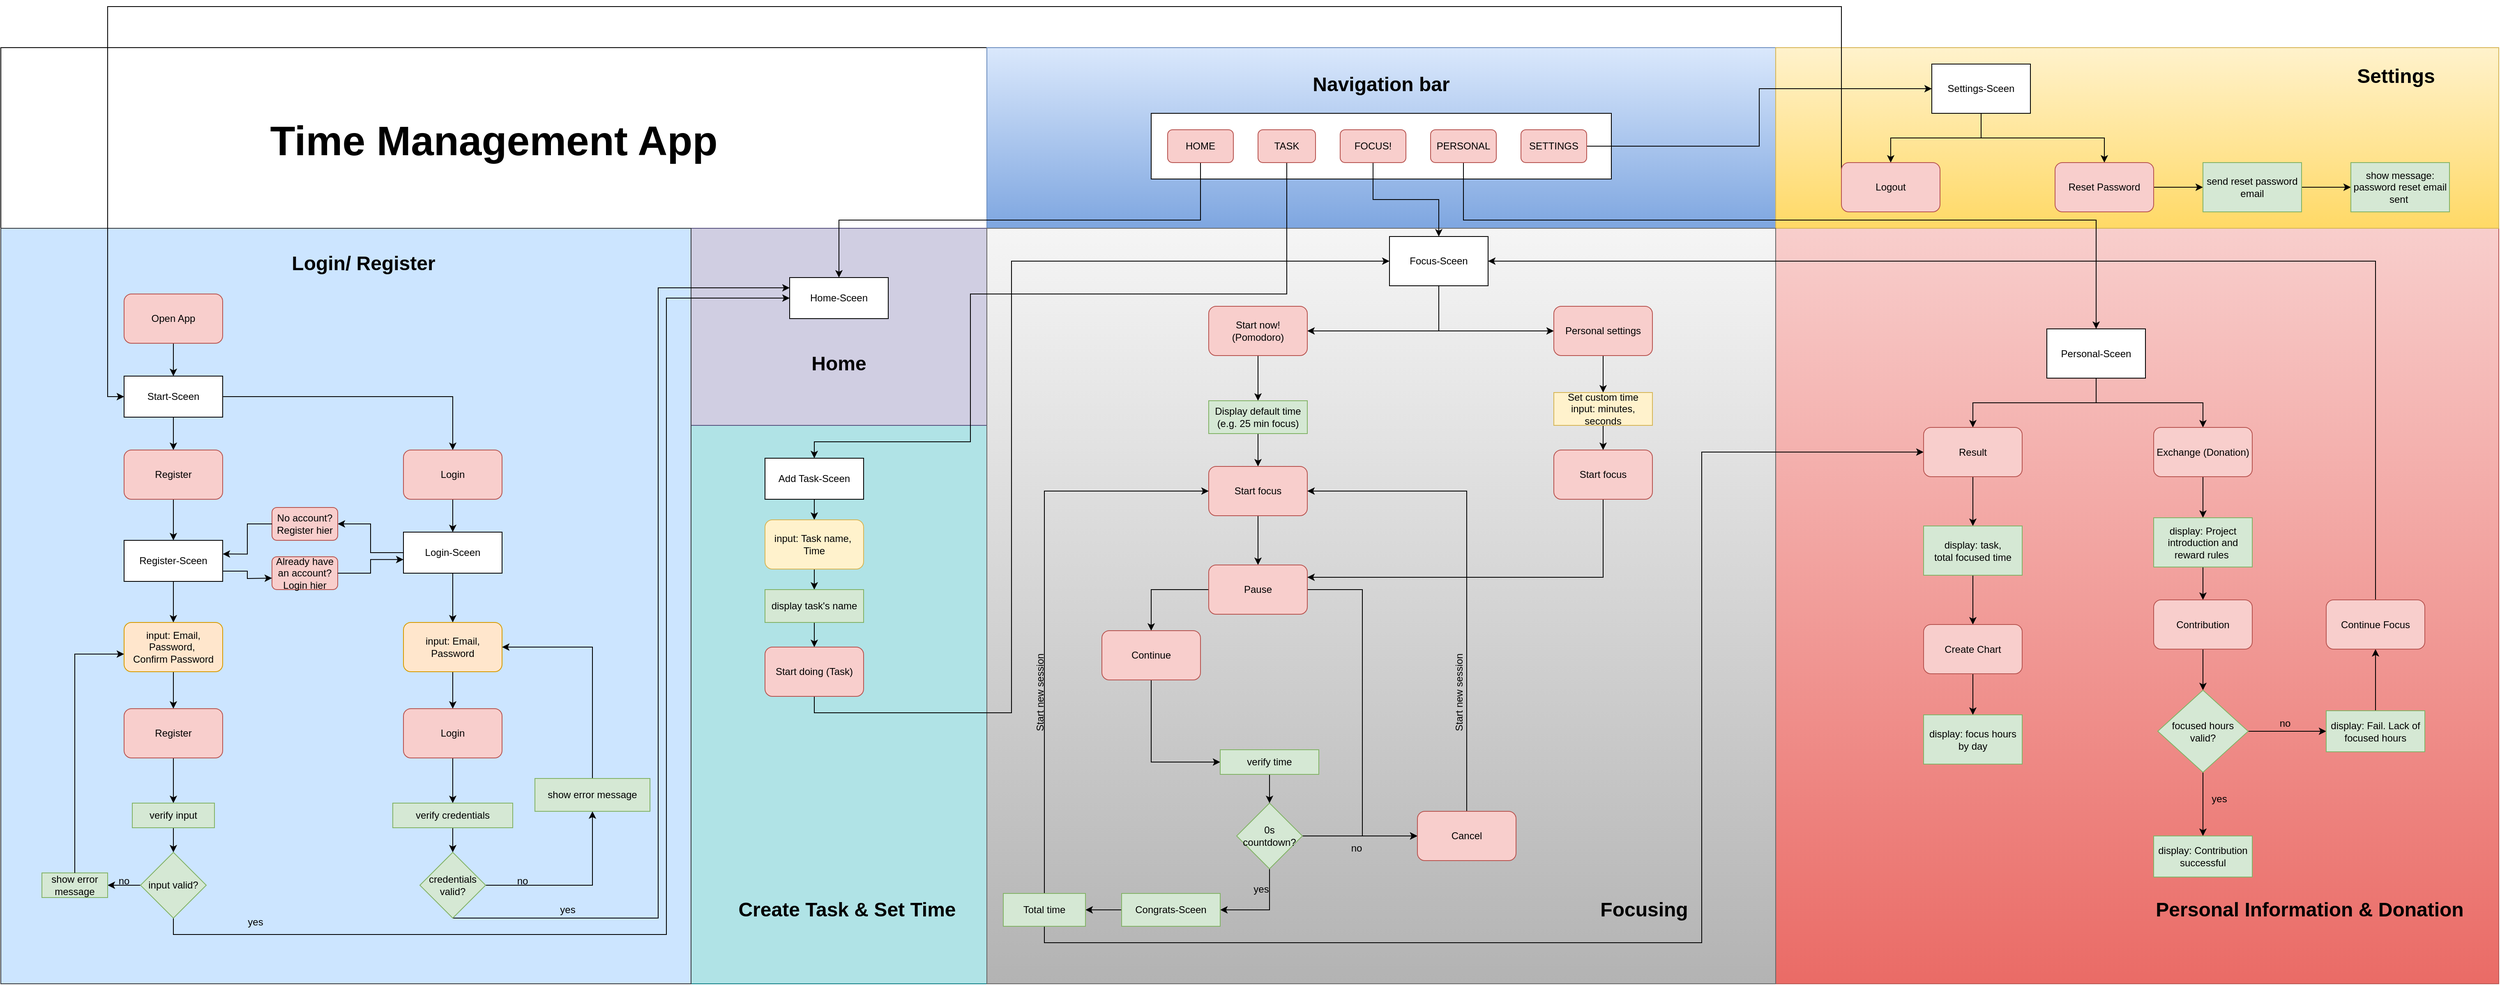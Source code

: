 <mxfile version="25.0.3">
  <diagram id="Q3_yZIZMZbTQ14ja0nM5" name="Seite-1">
    <mxGraphModel dx="1761" dy="1654" grid="1" gridSize="10" guides="1" tooltips="1" connect="1" arrows="1" fold="1" page="1" pageScale="1" pageWidth="827" pageHeight="1169" math="0" shadow="0">
      <root>
        <mxCell id="0" />
        <mxCell id="1" parent="0" />
        <mxCell id="JHNBWj4dY2DLDiDR1QBU-1" value="" style="rounded=0;whiteSpace=wrap;html=1;" parent="1" vertex="1">
          <mxGeometry x="-800" y="-20" width="1200" height="220" as="geometry" />
        </mxCell>
        <mxCell id="rJuAdBegga-0NyONFyxM-1" value="" style="rounded=0;whiteSpace=wrap;html=1;fillColor=#b0e3e6;strokeColor=#0e8088;" parent="1" vertex="1">
          <mxGeometry x="40" y="440" width="360" height="680" as="geometry" />
        </mxCell>
        <mxCell id="6qFkpsFyemX0WeV7dnjZ-7" value="" style="rounded=0;whiteSpace=wrap;html=1;fillColor=#d0cee2;strokeColor=#56517e;" parent="1" vertex="1">
          <mxGeometry x="40" y="200" width="360" height="240" as="geometry" />
        </mxCell>
        <mxCell id="veqwUGWt1y-UQ7bUV11Z-2" value="" style="rounded=0;whiteSpace=wrap;html=1;" parent="1" vertex="1">
          <mxGeometry x="-650" y="570" width="120" height="60" as="geometry" />
        </mxCell>
        <mxCell id="cKqvCaOVa0FxjfCq8oX9-42" value="" style="rounded=0;whiteSpace=wrap;html=1;fillColor=#cce5ff;strokeColor=#36393d;" parent="1" vertex="1">
          <mxGeometry x="-800" y="200" width="840" height="920" as="geometry" />
        </mxCell>
        <mxCell id="Sv6z90H3zdXUY2VYfvx8-24" value="" style="rounded=0;whiteSpace=wrap;html=1;fillColor=#dae8fc;gradientColor=#7ea6e0;strokeColor=#6c8ebf;" parent="1" vertex="1">
          <mxGeometry x="400" y="-20" width="960" height="220" as="geometry" />
        </mxCell>
        <mxCell id="Sv6z90H3zdXUY2VYfvx8-23" value="" style="rounded=0;whiteSpace=wrap;html=1;fillColor=#f8cecc;strokeColor=#b85450;gradientColor=#ea6b66;" parent="1" vertex="1">
          <mxGeometry x="1360" y="200" width="880" height="920" as="geometry" />
        </mxCell>
        <mxCell id="ccSFfNbNpCwlLTUbriqI-5" value="" style="rounded=0;whiteSpace=wrap;html=1;fillColor=#fff2cc;strokeColor=#d6b656;gradientColor=#ffd966;" parent="1" vertex="1">
          <mxGeometry x="1360" y="-20" width="880" height="220" as="geometry" />
        </mxCell>
        <mxCell id="U3KyYQGhhnr3IJZjRu5M-1" value="" style="rounded=0;whiteSpace=wrap;html=1;fillColor=#f5f5f5;strokeColor=#666666;gradientColor=#b3b3b3;" parent="1" vertex="1">
          <mxGeometry x="400" y="200" width="960" height="920" as="geometry" />
        </mxCell>
        <mxCell id="6qFkpsFyemX0WeV7dnjZ-1" value="" style="rounded=0;whiteSpace=wrap;html=1;" parent="1" vertex="1">
          <mxGeometry x="600" y="60" width="560" height="80" as="geometry" />
        </mxCell>
        <mxCell id="veqwUGWt1y-UQ7bUV11Z-10" style="edgeStyle=orthogonalEdgeStyle;rounded=0;orthogonalLoop=1;jettySize=auto;html=1;exitX=0.5;exitY=1;exitDx=0;exitDy=0;entryX=0.5;entryY=0;entryDx=0;entryDy=0;" parent="1" source="6qFkpsFyemX0WeV7dnjZ-2" target="6qFkpsFyemX0WeV7dnjZ-8" edge="1">
          <mxGeometry relative="1" as="geometry" />
        </mxCell>
        <mxCell id="6qFkpsFyemX0WeV7dnjZ-2" value="HOME" style="rounded=1;whiteSpace=wrap;html=1;fillColor=#f8cecc;strokeColor=#b85450;" parent="1" vertex="1">
          <mxGeometry x="620" y="80" width="80" height="40" as="geometry" />
        </mxCell>
        <mxCell id="veqwUGWt1y-UQ7bUV11Z-15" style="edgeStyle=orthogonalEdgeStyle;rounded=0;orthogonalLoop=1;jettySize=auto;html=1;exitX=1;exitY=0.5;exitDx=0;exitDy=0;entryX=0;entryY=0.5;entryDx=0;entryDy=0;" parent="1" source="6qFkpsFyemX0WeV7dnjZ-3" target="Sx0J2GwA_IWtVpqxZNY5-3" edge="1">
          <mxGeometry relative="1" as="geometry" />
        </mxCell>
        <mxCell id="6qFkpsFyemX0WeV7dnjZ-3" value="SETTINGS" style="rounded=1;whiteSpace=wrap;html=1;fillColor=#f8cecc;strokeColor=#b85450;" parent="1" vertex="1">
          <mxGeometry x="1050" y="80" width="80" height="40" as="geometry" />
        </mxCell>
        <mxCell id="veqwUGWt1y-UQ7bUV11Z-14" style="edgeStyle=orthogonalEdgeStyle;rounded=0;orthogonalLoop=1;jettySize=auto;html=1;exitX=0.5;exitY=1;exitDx=0;exitDy=0;entryX=0.5;entryY=0;entryDx=0;entryDy=0;" parent="1" source="6qFkpsFyemX0WeV7dnjZ-4" target="Sv6z90H3zdXUY2VYfvx8-3" edge="1">
          <mxGeometry relative="1" as="geometry">
            <Array as="points">
              <mxPoint x="980" y="190" />
              <mxPoint x="1750" y="190" />
            </Array>
          </mxGeometry>
        </mxCell>
        <mxCell id="6qFkpsFyemX0WeV7dnjZ-4" value="PERSONAL" style="rounded=1;whiteSpace=wrap;html=1;fillColor=#f8cecc;strokeColor=#b85450;" parent="1" vertex="1">
          <mxGeometry x="940" y="80" width="80" height="40" as="geometry" />
        </mxCell>
        <mxCell id="veqwUGWt1y-UQ7bUV11Z-13" style="edgeStyle=orthogonalEdgeStyle;rounded=0;orthogonalLoop=1;jettySize=auto;html=1;exitX=0.5;exitY=1;exitDx=0;exitDy=0;" parent="1" source="6qFkpsFyemX0WeV7dnjZ-5" target="b30w5EESrvVUCGJk5MyD-4" edge="1">
          <mxGeometry relative="1" as="geometry" />
        </mxCell>
        <mxCell id="6qFkpsFyemX0WeV7dnjZ-5" value="FOCUS!" style="rounded=1;whiteSpace=wrap;html=1;fillColor=#f8cecc;strokeColor=#b85450;" parent="1" vertex="1">
          <mxGeometry x="830" y="80" width="80" height="40" as="geometry" />
        </mxCell>
        <mxCell id="veqwUGWt1y-UQ7bUV11Z-12" style="edgeStyle=orthogonalEdgeStyle;rounded=0;orthogonalLoop=1;jettySize=auto;html=1;exitX=0.5;exitY=1;exitDx=0;exitDy=0;entryX=0.5;entryY=0;entryDx=0;entryDy=0;" parent="1" source="6qFkpsFyemX0WeV7dnjZ-6" target="rJuAdBegga-0NyONFyxM-2" edge="1">
          <mxGeometry relative="1" as="geometry">
            <Array as="points">
              <mxPoint x="765" y="280" />
              <mxPoint x="380" y="280" />
              <mxPoint x="380" y="460" />
              <mxPoint x="190" y="460" />
            </Array>
          </mxGeometry>
        </mxCell>
        <mxCell id="6qFkpsFyemX0WeV7dnjZ-6" value="TASK" style="rounded=1;whiteSpace=wrap;html=1;fillColor=#f8cecc;strokeColor=#b85450;" parent="1" vertex="1">
          <mxGeometry x="730" y="80" width="70" height="40" as="geometry" />
        </mxCell>
        <mxCell id="6qFkpsFyemX0WeV7dnjZ-8" value="Home-Sceen" style="rounded=0;whiteSpace=wrap;html=1;" parent="1" vertex="1">
          <mxGeometry x="160" y="260" width="120" height="50" as="geometry" />
        </mxCell>
        <mxCell id="6qFkpsFyemX0WeV7dnjZ-9" value="&lt;font style=&quot;font-size: 24px;&quot;&gt;&lt;b&gt;Home&lt;/b&gt;&lt;/font&gt;" style="text;html=1;align=center;verticalAlign=middle;whiteSpace=wrap;rounded=0;" parent="1" vertex="1">
          <mxGeometry x="190" y="350" width="60" height="30" as="geometry" />
        </mxCell>
        <mxCell id="b30w5EESrvVUCGJk5MyD-1" style="edgeStyle=orthogonalEdgeStyle;rounded=0;orthogonalLoop=1;jettySize=auto;html=1;exitX=0.5;exitY=1;exitDx=0;exitDy=0;entryX=0.5;entryY=0;entryDx=0;entryDy=0;" parent="1" source="rJuAdBegga-0NyONFyxM-2" target="rJuAdBegga-0NyONFyxM-3" edge="1">
          <mxGeometry relative="1" as="geometry" />
        </mxCell>
        <mxCell id="rJuAdBegga-0NyONFyxM-2" value="Add Task-Sceen" style="rounded=0;whiteSpace=wrap;html=1;" parent="1" vertex="1">
          <mxGeometry x="130" y="480" width="120" height="50" as="geometry" />
        </mxCell>
        <mxCell id="Sx0J2GwA_IWtVpqxZNY5-11" style="edgeStyle=orthogonalEdgeStyle;rounded=0;orthogonalLoop=1;jettySize=auto;html=1;exitX=0.5;exitY=1;exitDx=0;exitDy=0;entryX=0.5;entryY=0;entryDx=0;entryDy=0;" parent="1" source="rJuAdBegga-0NyONFyxM-3" target="Sx0J2GwA_IWtVpqxZNY5-10" edge="1">
          <mxGeometry relative="1" as="geometry" />
        </mxCell>
        <mxCell id="rJuAdBegga-0NyONFyxM-3" value="input: Task name,&amp;nbsp;&lt;div&gt;Time&lt;/div&gt;" style="rounded=1;whiteSpace=wrap;html=1;fillColor=#fff2cc;strokeColor=#d6b656;" parent="1" vertex="1">
          <mxGeometry x="130" y="555" width="120" height="60" as="geometry" />
        </mxCell>
        <mxCell id="U3KyYQGhhnr3IJZjRu5M-3" style="edgeStyle=orthogonalEdgeStyle;rounded=0;orthogonalLoop=1;jettySize=auto;html=1;exitX=0.5;exitY=1;exitDx=0;exitDy=0;entryX=0;entryY=0.5;entryDx=0;entryDy=0;" parent="1" source="rJuAdBegga-0NyONFyxM-4" target="b30w5EESrvVUCGJk5MyD-4" edge="1">
          <mxGeometry relative="1" as="geometry">
            <Array as="points">
              <mxPoint x="190" y="790" />
              <mxPoint x="430" y="790" />
              <mxPoint x="430" y="240" />
            </Array>
          </mxGeometry>
        </mxCell>
        <mxCell id="rJuAdBegga-0NyONFyxM-4" value="Start doing (Task)" style="rounded=1;whiteSpace=wrap;html=1;fillColor=#f8cecc;strokeColor=#b85450;" parent="1" vertex="1">
          <mxGeometry x="130" y="710" width="120" height="60" as="geometry" />
        </mxCell>
        <mxCell id="Bp30F5GpLZFZncaR-pwA-195" style="edgeStyle=orthogonalEdgeStyle;rounded=0;orthogonalLoop=1;jettySize=auto;html=1;exitX=0.5;exitY=1;exitDx=0;exitDy=0;entryX=1;entryY=0.5;entryDx=0;entryDy=0;" parent="1" source="b30w5EESrvVUCGJk5MyD-4" target="xTrP3UZ1LLgSePoPymPn-1" edge="1">
          <mxGeometry relative="1" as="geometry" />
        </mxCell>
        <mxCell id="Bp30F5GpLZFZncaR-pwA-197" style="edgeStyle=orthogonalEdgeStyle;rounded=0;orthogonalLoop=1;jettySize=auto;html=1;exitX=0.5;exitY=1;exitDx=0;exitDy=0;entryX=0;entryY=0.5;entryDx=0;entryDy=0;" parent="1" source="b30w5EESrvVUCGJk5MyD-4" target="xTrP3UZ1LLgSePoPymPn-2" edge="1">
          <mxGeometry relative="1" as="geometry" />
        </mxCell>
        <mxCell id="b30w5EESrvVUCGJk5MyD-4" value="Focus-Sceen" style="rounded=0;whiteSpace=wrap;html=1;" parent="1" vertex="1">
          <mxGeometry x="890" y="210" width="120" height="60" as="geometry" />
        </mxCell>
        <mxCell id="Bp30F5GpLZFZncaR-pwA-198" style="edgeStyle=orthogonalEdgeStyle;rounded=0;orthogonalLoop=1;jettySize=auto;html=1;exitX=0.5;exitY=1;exitDx=0;exitDy=0;entryX=0.5;entryY=0;entryDx=0;entryDy=0;" parent="1" source="xTrP3UZ1LLgSePoPymPn-1" target="Bp30F5GpLZFZncaR-pwA-170" edge="1">
          <mxGeometry relative="1" as="geometry" />
        </mxCell>
        <mxCell id="xTrP3UZ1LLgSePoPymPn-1" value="Start now!&lt;div&gt;(Pomodoro)&lt;/div&gt;" style="rounded=1;whiteSpace=wrap;html=1;fillColor=#f8cecc;strokeColor=#b85450;" parent="1" vertex="1">
          <mxGeometry x="670" y="295" width="120" height="60" as="geometry" />
        </mxCell>
        <mxCell id="Bp30F5GpLZFZncaR-pwA-199" style="edgeStyle=orthogonalEdgeStyle;rounded=0;orthogonalLoop=1;jettySize=auto;html=1;exitX=0.5;exitY=1;exitDx=0;exitDy=0;entryX=0.5;entryY=0;entryDx=0;entryDy=0;" parent="1" source="xTrP3UZ1LLgSePoPymPn-2" target="Bp30F5GpLZFZncaR-pwA-193" edge="1">
          <mxGeometry relative="1" as="geometry" />
        </mxCell>
        <mxCell id="xTrP3UZ1LLgSePoPymPn-2" value="Personal settings" style="rounded=1;whiteSpace=wrap;html=1;fillColor=#f8cecc;strokeColor=#b85450;" parent="1" vertex="1">
          <mxGeometry x="1090" y="295" width="120" height="60" as="geometry" />
        </mxCell>
        <mxCell id="Bp30F5GpLZFZncaR-pwA-169" style="edgeStyle=orthogonalEdgeStyle;rounded=0;orthogonalLoop=1;jettySize=auto;html=1;exitX=0.5;exitY=1;exitDx=0;exitDy=0;" parent="1" source="Bp30F5GpLZFZncaR-pwA-170" target="Bp30F5GpLZFZncaR-pwA-172" edge="1">
          <mxGeometry relative="1" as="geometry" />
        </mxCell>
        <mxCell id="Bp30F5GpLZFZncaR-pwA-170" value="Display default time&lt;div&gt;(e.g. 25 min focus)&lt;/div&gt;" style="rounded=0;whiteSpace=wrap;html=1;fillColor=#d5e8d4;strokeColor=#82b366;" parent="1" vertex="1">
          <mxGeometry x="670" y="410" width="120" height="40" as="geometry" />
        </mxCell>
        <mxCell id="Bp30F5GpLZFZncaR-pwA-171" style="edgeStyle=orthogonalEdgeStyle;rounded=0;orthogonalLoop=1;jettySize=auto;html=1;exitX=0.5;exitY=1;exitDx=0;exitDy=0;entryX=0.5;entryY=0;entryDx=0;entryDy=0;" parent="1" source="Bp30F5GpLZFZncaR-pwA-172" target="Bp30F5GpLZFZncaR-pwA-175" edge="1">
          <mxGeometry relative="1" as="geometry" />
        </mxCell>
        <mxCell id="Bp30F5GpLZFZncaR-pwA-172" value="Start focus" style="rounded=1;whiteSpace=wrap;html=1;fillColor=#f8cecc;strokeColor=#b85450;" parent="1" vertex="1">
          <mxGeometry x="670" y="490" width="120" height="60" as="geometry" />
        </mxCell>
        <mxCell id="Bp30F5GpLZFZncaR-pwA-173" style="edgeStyle=orthogonalEdgeStyle;rounded=0;orthogonalLoop=1;jettySize=auto;html=1;exitX=0;exitY=0.5;exitDx=0;exitDy=0;entryX=0.5;entryY=0;entryDx=0;entryDy=0;" parent="1" source="Bp30F5GpLZFZncaR-pwA-175" target="Bp30F5GpLZFZncaR-pwA-177" edge="1">
          <mxGeometry relative="1" as="geometry" />
        </mxCell>
        <mxCell id="Bp30F5GpLZFZncaR-pwA-174" style="edgeStyle=orthogonalEdgeStyle;rounded=0;orthogonalLoop=1;jettySize=auto;html=1;exitX=1;exitY=0.5;exitDx=0;exitDy=0;entryX=0;entryY=0.5;entryDx=0;entryDy=0;" parent="1" source="Bp30F5GpLZFZncaR-pwA-175" target="Bp30F5GpLZFZncaR-pwA-185" edge="1">
          <mxGeometry relative="1" as="geometry">
            <mxPoint x="850" y="690" as="targetPoint" />
          </mxGeometry>
        </mxCell>
        <mxCell id="Bp30F5GpLZFZncaR-pwA-175" value="Pause" style="rounded=1;whiteSpace=wrap;html=1;fillColor=#f8cecc;strokeColor=#b85450;" parent="1" vertex="1">
          <mxGeometry x="670" y="610" width="120" height="60" as="geometry" />
        </mxCell>
        <mxCell id="Bp30F5GpLZFZncaR-pwA-176" style="edgeStyle=orthogonalEdgeStyle;rounded=0;orthogonalLoop=1;jettySize=auto;html=1;exitX=0.5;exitY=1;exitDx=0;exitDy=0;entryX=0;entryY=0.5;entryDx=0;entryDy=0;" parent="1" source="Bp30F5GpLZFZncaR-pwA-177" target="Bp30F5GpLZFZncaR-pwA-187" edge="1">
          <mxGeometry relative="1" as="geometry" />
        </mxCell>
        <mxCell id="Bp30F5GpLZFZncaR-pwA-177" value="Continue" style="rounded=1;whiteSpace=wrap;html=1;fillColor=#f8cecc;strokeColor=#b85450;" parent="1" vertex="1">
          <mxGeometry x="540" y="690" width="120" height="60" as="geometry" />
        </mxCell>
        <mxCell id="Bp30F5GpLZFZncaR-pwA-178" style="edgeStyle=orthogonalEdgeStyle;rounded=0;orthogonalLoop=1;jettySize=auto;html=1;exitX=0.5;exitY=1;exitDx=0;exitDy=0;entryX=1;entryY=0.5;entryDx=0;entryDy=0;" parent="1" source="Bp30F5GpLZFZncaR-pwA-180" target="Bp30F5GpLZFZncaR-pwA-182" edge="1">
          <mxGeometry relative="1" as="geometry" />
        </mxCell>
        <mxCell id="Bp30F5GpLZFZncaR-pwA-179" style="edgeStyle=orthogonalEdgeStyle;rounded=0;orthogonalLoop=1;jettySize=auto;html=1;exitX=1;exitY=0.5;exitDx=0;exitDy=0;entryX=0;entryY=0.5;entryDx=0;entryDy=0;" parent="1" source="Bp30F5GpLZFZncaR-pwA-180" target="Bp30F5GpLZFZncaR-pwA-185" edge="1">
          <mxGeometry relative="1" as="geometry" />
        </mxCell>
        <mxCell id="Bp30F5GpLZFZncaR-pwA-180" value="0s countdown?" style="rhombus;whiteSpace=wrap;html=1;fillColor=#d5e8d4;strokeColor=#82b366;" parent="1" vertex="1">
          <mxGeometry x="704" y="900" width="80" height="80" as="geometry" />
        </mxCell>
        <mxCell id="Bp30F5GpLZFZncaR-pwA-181" style="edgeStyle=orthogonalEdgeStyle;rounded=0;orthogonalLoop=1;jettySize=auto;html=1;exitX=0;exitY=0.5;exitDx=0;exitDy=0;entryX=1;entryY=0.5;entryDx=0;entryDy=0;" parent="1" source="Bp30F5GpLZFZncaR-pwA-182" target="Bp30F5GpLZFZncaR-pwA-190" edge="1">
          <mxGeometry relative="1" as="geometry" />
        </mxCell>
        <mxCell id="Bp30F5GpLZFZncaR-pwA-182" value="Congrats-Sceen" style="rounded=0;whiteSpace=wrap;html=1;fillColor=#d5e8d4;strokeColor=#82b366;" parent="1" vertex="1">
          <mxGeometry x="564" y="1010" width="120" height="40" as="geometry" />
        </mxCell>
        <mxCell id="Bp30F5GpLZFZncaR-pwA-183" value="yes" style="text;html=1;align=center;verticalAlign=middle;whiteSpace=wrap;rounded=0;" parent="1" vertex="1">
          <mxGeometry x="704" y="990" width="60" height="30" as="geometry" />
        </mxCell>
        <mxCell id="Bp30F5GpLZFZncaR-pwA-184" style="edgeStyle=orthogonalEdgeStyle;rounded=0;orthogonalLoop=1;jettySize=auto;html=1;exitX=0.5;exitY=0;exitDx=0;exitDy=0;entryX=1;entryY=0.5;entryDx=0;entryDy=0;" parent="1" source="Bp30F5GpLZFZncaR-pwA-185" target="Bp30F5GpLZFZncaR-pwA-172" edge="1">
          <mxGeometry relative="1" as="geometry" />
        </mxCell>
        <mxCell id="Bp30F5GpLZFZncaR-pwA-185" value="Cancel" style="rounded=1;whiteSpace=wrap;html=1;fillColor=#f8cecc;strokeColor=#b85450;" parent="1" vertex="1">
          <mxGeometry x="924" y="910" width="120" height="60" as="geometry" />
        </mxCell>
        <mxCell id="Bp30F5GpLZFZncaR-pwA-186" style="edgeStyle=orthogonalEdgeStyle;rounded=0;orthogonalLoop=1;jettySize=auto;html=1;exitX=0.5;exitY=1;exitDx=0;exitDy=0;entryX=0.5;entryY=0;entryDx=0;entryDy=0;" parent="1" source="Bp30F5GpLZFZncaR-pwA-187" target="Bp30F5GpLZFZncaR-pwA-180" edge="1">
          <mxGeometry relative="1" as="geometry" />
        </mxCell>
        <mxCell id="Bp30F5GpLZFZncaR-pwA-187" value="verify time" style="rounded=0;whiteSpace=wrap;html=1;fillColor=#d5e8d4;strokeColor=#82b366;" parent="1" vertex="1">
          <mxGeometry x="684" y="835" width="120" height="30" as="geometry" />
        </mxCell>
        <mxCell id="Bp30F5GpLZFZncaR-pwA-188" value="no" style="text;html=1;align=center;verticalAlign=middle;whiteSpace=wrap;rounded=0;" parent="1" vertex="1">
          <mxGeometry x="820" y="940" width="60" height="30" as="geometry" />
        </mxCell>
        <mxCell id="Bp30F5GpLZFZncaR-pwA-189" style="edgeStyle=orthogonalEdgeStyle;rounded=0;orthogonalLoop=1;jettySize=auto;html=1;exitX=0.5;exitY=0;exitDx=0;exitDy=0;entryX=0;entryY=0.5;entryDx=0;entryDy=0;" parent="1" source="Bp30F5GpLZFZncaR-pwA-190" target="Bp30F5GpLZFZncaR-pwA-172" edge="1">
          <mxGeometry relative="1" as="geometry" />
        </mxCell>
        <mxCell id="veqwUGWt1y-UQ7bUV11Z-9" style="edgeStyle=orthogonalEdgeStyle;rounded=0;orthogonalLoop=1;jettySize=auto;html=1;exitX=0.5;exitY=1;exitDx=0;exitDy=0;entryX=0;entryY=0.5;entryDx=0;entryDy=0;" parent="1" source="Bp30F5GpLZFZncaR-pwA-190" target="Sv6z90H3zdXUY2VYfvx8-5" edge="1">
          <mxGeometry relative="1" as="geometry">
            <Array as="points">
              <mxPoint x="470" y="1070" />
              <mxPoint x="1270" y="1070" />
              <mxPoint x="1270" y="473" />
            </Array>
          </mxGeometry>
        </mxCell>
        <mxCell id="Bp30F5GpLZFZncaR-pwA-190" value="Total time" style="rounded=0;whiteSpace=wrap;html=1;fillColor=#d5e8d4;strokeColor=#82b366;" parent="1" vertex="1">
          <mxGeometry x="420" y="1010" width="100" height="40" as="geometry" />
        </mxCell>
        <mxCell id="Bp30F5GpLZFZncaR-pwA-191" value="Start new session" style="text;html=1;align=center;verticalAlign=middle;whiteSpace=wrap;rounded=0;rotation=270;" parent="1" vertex="1">
          <mxGeometry x="400" y="750" width="130" height="30" as="geometry" />
        </mxCell>
        <mxCell id="Bp30F5GpLZFZncaR-pwA-192" value="Start new session" style="text;html=1;align=center;verticalAlign=middle;whiteSpace=wrap;rounded=0;rotation=270;" parent="1" vertex="1">
          <mxGeometry x="910" y="750" width="130" height="30" as="geometry" />
        </mxCell>
        <mxCell id="Bp30F5GpLZFZncaR-pwA-200" style="edgeStyle=orthogonalEdgeStyle;rounded=0;orthogonalLoop=1;jettySize=auto;html=1;exitX=0.5;exitY=1;exitDx=0;exitDy=0;entryX=0.5;entryY=0;entryDx=0;entryDy=0;" parent="1" source="Bp30F5GpLZFZncaR-pwA-193" target="Bp30F5GpLZFZncaR-pwA-194" edge="1">
          <mxGeometry relative="1" as="geometry" />
        </mxCell>
        <mxCell id="Bp30F5GpLZFZncaR-pwA-193" value="Set custom time&lt;div&gt;input: minutes, seconds&lt;/div&gt;" style="rounded=0;whiteSpace=wrap;html=1;fillColor=#fff2cc;strokeColor=#d6b656;" parent="1" vertex="1">
          <mxGeometry x="1090" y="400" width="120" height="40" as="geometry" />
        </mxCell>
        <mxCell id="Bp30F5GpLZFZncaR-pwA-201" style="edgeStyle=orthogonalEdgeStyle;rounded=0;orthogonalLoop=1;jettySize=auto;html=1;exitX=0.5;exitY=1;exitDx=0;exitDy=0;entryX=1;entryY=0.25;entryDx=0;entryDy=0;" parent="1" source="Bp30F5GpLZFZncaR-pwA-194" target="Bp30F5GpLZFZncaR-pwA-175" edge="1">
          <mxGeometry relative="1" as="geometry" />
        </mxCell>
        <mxCell id="Bp30F5GpLZFZncaR-pwA-194" value="Start focus" style="rounded=1;whiteSpace=wrap;html=1;fillColor=#f8cecc;strokeColor=#b85450;" parent="1" vertex="1">
          <mxGeometry x="1090" y="470" width="120" height="60" as="geometry" />
        </mxCell>
        <mxCell id="Sx0J2GwA_IWtVpqxZNY5-1" style="edgeStyle=orthogonalEdgeStyle;rounded=0;orthogonalLoop=1;jettySize=auto;html=1;exitX=0.5;exitY=1;exitDx=0;exitDy=0;" parent="1" source="Sx0J2GwA_IWtVpqxZNY5-3" target="Sx0J2GwA_IWtVpqxZNY5-4" edge="1">
          <mxGeometry relative="1" as="geometry" />
        </mxCell>
        <mxCell id="Sx0J2GwA_IWtVpqxZNY5-2" style="edgeStyle=orthogonalEdgeStyle;rounded=0;orthogonalLoop=1;jettySize=auto;html=1;exitX=0.5;exitY=1;exitDx=0;exitDy=0;entryX=0.5;entryY=0;entryDx=0;entryDy=0;" parent="1" source="Sx0J2GwA_IWtVpqxZNY5-3" target="Sx0J2GwA_IWtVpqxZNY5-6" edge="1">
          <mxGeometry relative="1" as="geometry" />
        </mxCell>
        <mxCell id="Sx0J2GwA_IWtVpqxZNY5-3" value="Settings-Sceen" style="rounded=0;whiteSpace=wrap;html=1;" parent="1" vertex="1">
          <mxGeometry x="1550" width="120" height="60" as="geometry" />
        </mxCell>
        <mxCell id="veqwUGWt1y-UQ7bUV11Z-16" style="edgeStyle=orthogonalEdgeStyle;rounded=0;orthogonalLoop=1;jettySize=auto;html=1;exitX=0;exitY=0.5;exitDx=0;exitDy=0;entryX=0;entryY=0.5;entryDx=0;entryDy=0;" parent="1" source="Sx0J2GwA_IWtVpqxZNY5-4" target="cKqvCaOVa0FxjfCq8oX9-3" edge="1">
          <mxGeometry relative="1" as="geometry">
            <Array as="points">
              <mxPoint x="1440" y="-70" />
              <mxPoint x="-670" y="-70" />
              <mxPoint x="-670" y="405" />
            </Array>
          </mxGeometry>
        </mxCell>
        <mxCell id="Sx0J2GwA_IWtVpqxZNY5-4" value="Logout" style="rounded=1;whiteSpace=wrap;html=1;fillColor=#f8cecc;strokeColor=#b85450;" parent="1" vertex="1">
          <mxGeometry x="1440" y="120" width="120" height="60" as="geometry" />
        </mxCell>
        <mxCell id="ccSFfNbNpCwlLTUbriqI-1" style="edgeStyle=orthogonalEdgeStyle;rounded=0;orthogonalLoop=1;jettySize=auto;html=1;exitX=1;exitY=0.5;exitDx=0;exitDy=0;" parent="1" source="Sx0J2GwA_IWtVpqxZNY5-6" target="Sx0J2GwA_IWtVpqxZNY5-8" edge="1">
          <mxGeometry relative="1" as="geometry" />
        </mxCell>
        <mxCell id="Sx0J2GwA_IWtVpqxZNY5-6" value="Reset Password" style="rounded=1;whiteSpace=wrap;html=1;fillColor=#f8cecc;strokeColor=#b85450;" parent="1" vertex="1">
          <mxGeometry x="1700" y="120" width="120" height="60" as="geometry" />
        </mxCell>
        <mxCell id="ccSFfNbNpCwlLTUbriqI-2" style="edgeStyle=orthogonalEdgeStyle;rounded=0;orthogonalLoop=1;jettySize=auto;html=1;exitX=1;exitY=0.5;exitDx=0;exitDy=0;entryX=0;entryY=0.5;entryDx=0;entryDy=0;" parent="1" source="Sx0J2GwA_IWtVpqxZNY5-8" target="Sx0J2GwA_IWtVpqxZNY5-9" edge="1">
          <mxGeometry relative="1" as="geometry" />
        </mxCell>
        <mxCell id="Sx0J2GwA_IWtVpqxZNY5-8" value="send reset password email" style="rounded=0;whiteSpace=wrap;html=1;fillColor=#d5e8d4;strokeColor=#82b366;" parent="1" vertex="1">
          <mxGeometry x="1880" y="120" width="120" height="60" as="geometry" />
        </mxCell>
        <mxCell id="Sx0J2GwA_IWtVpqxZNY5-9" value="show message: password reset email sent&amp;nbsp;" style="rounded=0;whiteSpace=wrap;html=1;fillColor=#d5e8d4;strokeColor=#82b366;" parent="1" vertex="1">
          <mxGeometry x="2060" y="120" width="120" height="60" as="geometry" />
        </mxCell>
        <mxCell id="Sx0J2GwA_IWtVpqxZNY5-12" style="edgeStyle=orthogonalEdgeStyle;rounded=0;orthogonalLoop=1;jettySize=auto;html=1;exitX=0.5;exitY=1;exitDx=0;exitDy=0;entryX=0.5;entryY=0;entryDx=0;entryDy=0;" parent="1" source="Sx0J2GwA_IWtVpqxZNY5-10" target="rJuAdBegga-0NyONFyxM-4" edge="1">
          <mxGeometry relative="1" as="geometry" />
        </mxCell>
        <mxCell id="Sx0J2GwA_IWtVpqxZNY5-10" value="display task&#39;s name" style="rounded=0;whiteSpace=wrap;html=1;fillColor=#d5e8d4;strokeColor=#82b366;" parent="1" vertex="1">
          <mxGeometry x="130" y="640" width="120" height="40" as="geometry" />
        </mxCell>
        <mxCell id="Sv6z90H3zdXUY2VYfvx8-1" style="edgeStyle=orthogonalEdgeStyle;rounded=0;orthogonalLoop=1;jettySize=auto;html=1;exitX=0.5;exitY=1;exitDx=0;exitDy=0;entryX=0.5;entryY=0;entryDx=0;entryDy=0;" parent="1" source="Sv6z90H3zdXUY2VYfvx8-3" target="Sv6z90H3zdXUY2VYfvx8-7" edge="1">
          <mxGeometry relative="1" as="geometry" />
        </mxCell>
        <mxCell id="Sv6z90H3zdXUY2VYfvx8-2" style="edgeStyle=orthogonalEdgeStyle;rounded=0;orthogonalLoop=1;jettySize=auto;html=1;exitX=0.5;exitY=1;exitDx=0;exitDy=0;entryX=0.5;entryY=0;entryDx=0;entryDy=0;" parent="1" source="Sv6z90H3zdXUY2VYfvx8-3" target="Sv6z90H3zdXUY2VYfvx8-5" edge="1">
          <mxGeometry relative="1" as="geometry" />
        </mxCell>
        <mxCell id="Sv6z90H3zdXUY2VYfvx8-3" value="Personal-Sceen" style="rounded=0;whiteSpace=wrap;html=1;" parent="1" vertex="1">
          <mxGeometry x="1690" y="322.5" width="120" height="60" as="geometry" />
        </mxCell>
        <mxCell id="Sv6z90H3zdXUY2VYfvx8-4" style="edgeStyle=orthogonalEdgeStyle;rounded=0;orthogonalLoop=1;jettySize=auto;html=1;exitX=0.5;exitY=1;exitDx=0;exitDy=0;entryX=0.5;entryY=0;entryDx=0;entryDy=0;" parent="1" source="Sv6z90H3zdXUY2VYfvx8-5" target="Sv6z90H3zdXUY2VYfvx8-11" edge="1">
          <mxGeometry relative="1" as="geometry" />
        </mxCell>
        <mxCell id="Sv6z90H3zdXUY2VYfvx8-5" value="Result" style="rounded=1;whiteSpace=wrap;html=1;fillColor=#f8cecc;strokeColor=#b85450;" parent="1" vertex="1">
          <mxGeometry x="1540" y="442.5" width="120" height="60" as="geometry" />
        </mxCell>
        <mxCell id="Sv6z90H3zdXUY2VYfvx8-6" style="edgeStyle=orthogonalEdgeStyle;rounded=0;orthogonalLoop=1;jettySize=auto;html=1;exitX=0.5;exitY=1;exitDx=0;exitDy=0;entryX=0.5;entryY=0;entryDx=0;entryDy=0;" parent="1" source="Sv6z90H3zdXUY2VYfvx8-7" target="Sv6z90H3zdXUY2VYfvx8-9" edge="1">
          <mxGeometry relative="1" as="geometry" />
        </mxCell>
        <mxCell id="Sv6z90H3zdXUY2VYfvx8-7" value="Exchange (Donation)" style="rounded=1;whiteSpace=wrap;html=1;fillColor=#f8cecc;strokeColor=#b85450;" parent="1" vertex="1">
          <mxGeometry x="1820" y="442.5" width="120" height="60" as="geometry" />
        </mxCell>
        <mxCell id="Sv6z90H3zdXUY2VYfvx8-8" style="edgeStyle=orthogonalEdgeStyle;rounded=0;orthogonalLoop=1;jettySize=auto;html=1;exitX=0.5;exitY=1;exitDx=0;exitDy=0;entryX=0.5;entryY=0;entryDx=0;entryDy=0;" parent="1" source="Sv6z90H3zdXUY2VYfvx8-9" target="Sv6z90H3zdXUY2VYfvx8-16" edge="1">
          <mxGeometry relative="1" as="geometry" />
        </mxCell>
        <mxCell id="Sv6z90H3zdXUY2VYfvx8-9" value="display:&amp;nbsp;Project introduction&amp;nbsp;&lt;span class=&quot;hljs-keyword&quot;&gt;and&lt;/span&gt; reward rules&amp;nbsp;" style="rounded=0;whiteSpace=wrap;html=1;fillColor=#d5e8d4;strokeColor=#82b366;" parent="1" vertex="1">
          <mxGeometry x="1820" y="552.5" width="120" height="60" as="geometry" />
        </mxCell>
        <mxCell id="Sv6z90H3zdXUY2VYfvx8-10" style="edgeStyle=orthogonalEdgeStyle;rounded=0;orthogonalLoop=1;jettySize=auto;html=1;exitX=0.5;exitY=1;exitDx=0;exitDy=0;entryX=0.5;entryY=0;entryDx=0;entryDy=0;" parent="1" source="Sv6z90H3zdXUY2VYfvx8-11" target="Sv6z90H3zdXUY2VYfvx8-13" edge="1">
          <mxGeometry relative="1" as="geometry" />
        </mxCell>
        <mxCell id="Sv6z90H3zdXUY2VYfvx8-11" value="display: task,&lt;div&gt;total focused time&lt;/div&gt;" style="rounded=0;whiteSpace=wrap;html=1;fillColor=#d5e8d4;strokeColor=#82b366;" parent="1" vertex="1">
          <mxGeometry x="1540" y="562.5" width="120" height="60" as="geometry" />
        </mxCell>
        <mxCell id="Sv6z90H3zdXUY2VYfvx8-12" style="edgeStyle=orthogonalEdgeStyle;rounded=0;orthogonalLoop=1;jettySize=auto;html=1;exitX=0.5;exitY=1;exitDx=0;exitDy=0;entryX=0.5;entryY=0;entryDx=0;entryDy=0;" parent="1" source="Sv6z90H3zdXUY2VYfvx8-13" target="Sv6z90H3zdXUY2VYfvx8-14" edge="1">
          <mxGeometry relative="1" as="geometry" />
        </mxCell>
        <mxCell id="Sv6z90H3zdXUY2VYfvx8-13" value="Create Chart" style="rounded=1;whiteSpace=wrap;html=1;fillColor=#f8cecc;strokeColor=#b85450;" parent="1" vertex="1">
          <mxGeometry x="1540" y="682.5" width="120" height="60" as="geometry" />
        </mxCell>
        <mxCell id="Sv6z90H3zdXUY2VYfvx8-14" value="display: focus hours by day" style="rounded=0;whiteSpace=wrap;html=1;fillColor=#d5e8d4;strokeColor=#82b366;" parent="1" vertex="1">
          <mxGeometry x="1540" y="792.5" width="120" height="60" as="geometry" />
        </mxCell>
        <mxCell id="Sv6z90H3zdXUY2VYfvx8-15" style="edgeStyle=orthogonalEdgeStyle;rounded=0;orthogonalLoop=1;jettySize=auto;html=1;exitX=0.5;exitY=1;exitDx=0;exitDy=0;entryX=0.5;entryY=0;entryDx=0;entryDy=0;" parent="1" source="Sv6z90H3zdXUY2VYfvx8-16" target="Sv6z90H3zdXUY2VYfvx8-19" edge="1">
          <mxGeometry relative="1" as="geometry" />
        </mxCell>
        <mxCell id="Sv6z90H3zdXUY2VYfvx8-16" value="Contribution" style="rounded=1;whiteSpace=wrap;html=1;fillColor=#f8cecc;strokeColor=#b85450;" parent="1" vertex="1">
          <mxGeometry x="1820" y="652.5" width="120" height="60" as="geometry" />
        </mxCell>
        <mxCell id="Sv6z90H3zdXUY2VYfvx8-17" style="edgeStyle=orthogonalEdgeStyle;rounded=0;orthogonalLoop=1;jettySize=auto;html=1;exitX=0.5;exitY=1;exitDx=0;exitDy=0;entryX=0.5;entryY=0;entryDx=0;entryDy=0;" parent="1" source="Sv6z90H3zdXUY2VYfvx8-19" target="Sv6z90H3zdXUY2VYfvx8-20" edge="1">
          <mxGeometry relative="1" as="geometry" />
        </mxCell>
        <mxCell id="Sv6z90H3zdXUY2VYfvx8-18" style="edgeStyle=orthogonalEdgeStyle;rounded=0;orthogonalLoop=1;jettySize=auto;html=1;exitX=1;exitY=0.5;exitDx=0;exitDy=0;entryX=0;entryY=0.5;entryDx=0;entryDy=0;" parent="1" source="Sv6z90H3zdXUY2VYfvx8-19" target="Sv6z90H3zdXUY2VYfvx8-21" edge="1">
          <mxGeometry relative="1" as="geometry" />
        </mxCell>
        <mxCell id="Sv6z90H3zdXUY2VYfvx8-19" value="focused hours valid?" style="rhombus;whiteSpace=wrap;html=1;fillColor=#d5e8d4;strokeColor=#82b366;" parent="1" vertex="1">
          <mxGeometry x="1825" y="762.5" width="110" height="100" as="geometry" />
        </mxCell>
        <mxCell id="Sv6z90H3zdXUY2VYfvx8-20" value="display:&amp;nbsp;Contribution successful  " style="rounded=0;whiteSpace=wrap;html=1;fillColor=#d5e8d4;strokeColor=#82b366;" parent="1" vertex="1">
          <mxGeometry x="1820" y="940" width="120" height="50" as="geometry" />
        </mxCell>
        <mxCell id="veqwUGWt1y-UQ7bUV11Z-4" style="edgeStyle=orthogonalEdgeStyle;rounded=0;orthogonalLoop=1;jettySize=auto;html=1;exitX=0.5;exitY=0;exitDx=0;exitDy=0;entryX=0.5;entryY=1;entryDx=0;entryDy=0;" parent="1" source="Sv6z90H3zdXUY2VYfvx8-21" target="Sv6z90H3zdXUY2VYfvx8-22" edge="1">
          <mxGeometry relative="1" as="geometry" />
        </mxCell>
        <mxCell id="Sv6z90H3zdXUY2VYfvx8-21" value="display: Fail. Lack of focused hours" style="rounded=0;whiteSpace=wrap;html=1;fillColor=#d5e8d4;strokeColor=#82b366;" parent="1" vertex="1">
          <mxGeometry x="2030" y="787.5" width="120" height="50" as="geometry" />
        </mxCell>
        <mxCell id="veqwUGWt1y-UQ7bUV11Z-5" style="edgeStyle=orthogonalEdgeStyle;rounded=0;orthogonalLoop=1;jettySize=auto;html=1;exitX=0.5;exitY=0;exitDx=0;exitDy=0;entryX=1;entryY=0.5;entryDx=0;entryDy=0;" parent="1" source="Sv6z90H3zdXUY2VYfvx8-22" target="b30w5EESrvVUCGJk5MyD-4" edge="1">
          <mxGeometry relative="1" as="geometry" />
        </mxCell>
        <mxCell id="Sv6z90H3zdXUY2VYfvx8-22" value="Continue Focus" style="rounded=1;whiteSpace=wrap;html=1;fillColor=#f8cecc;strokeColor=#b85450;" parent="1" vertex="1">
          <mxGeometry x="2030" y="652.5" width="120" height="60" as="geometry" />
        </mxCell>
        <mxCell id="cKqvCaOVa0FxjfCq8oX9-1" style="edgeStyle=orthogonalEdgeStyle;rounded=0;orthogonalLoop=1;jettySize=auto;html=1;exitX=0.5;exitY=1;exitDx=0;exitDy=0;entryX=0.5;entryY=0;entryDx=0;entryDy=0;" parent="1" source="cKqvCaOVa0FxjfCq8oX9-3" target="cKqvCaOVa0FxjfCq8oX9-5" edge="1">
          <mxGeometry relative="1" as="geometry" />
        </mxCell>
        <mxCell id="cKqvCaOVa0FxjfCq8oX9-2" style="edgeStyle=orthogonalEdgeStyle;rounded=0;orthogonalLoop=1;jettySize=auto;html=1;exitX=1;exitY=0.5;exitDx=0;exitDy=0;entryX=0.5;entryY=0;entryDx=0;entryDy=0;" parent="1" source="cKqvCaOVa0FxjfCq8oX9-3" target="cKqvCaOVa0FxjfCq8oX9-11" edge="1">
          <mxGeometry relative="1" as="geometry" />
        </mxCell>
        <mxCell id="cKqvCaOVa0FxjfCq8oX9-3" value="Start-Sceen" style="rounded=0;whiteSpace=wrap;html=1;" parent="1" vertex="1">
          <mxGeometry x="-650" y="380" width="120" height="50" as="geometry" />
        </mxCell>
        <mxCell id="cKqvCaOVa0FxjfCq8oX9-4" style="edgeStyle=orthogonalEdgeStyle;rounded=0;orthogonalLoop=1;jettySize=auto;html=1;exitX=0.5;exitY=1;exitDx=0;exitDy=0;entryX=0.5;entryY=0;entryDx=0;entryDy=0;" parent="1" source="cKqvCaOVa0FxjfCq8oX9-5" target="cKqvCaOVa0FxjfCq8oX9-7" edge="1">
          <mxGeometry relative="1" as="geometry" />
        </mxCell>
        <mxCell id="cKqvCaOVa0FxjfCq8oX9-5" value="Register" style="rounded=1;whiteSpace=wrap;html=1;fillColor=#f8cecc;strokeColor=#b85450;" parent="1" vertex="1">
          <mxGeometry x="-650" y="470" width="120" height="60" as="geometry" />
        </mxCell>
        <mxCell id="cKqvCaOVa0FxjfCq8oX9-6" style="edgeStyle=orthogonalEdgeStyle;rounded=0;orthogonalLoop=1;jettySize=auto;html=1;exitX=0.5;exitY=1;exitDx=0;exitDy=0;" parent="1" source="cKqvCaOVa0FxjfCq8oX9-7" target="cKqvCaOVa0FxjfCq8oX9-21" edge="1">
          <mxGeometry relative="1" as="geometry" />
        </mxCell>
        <mxCell id="cKqvCaOVa0FxjfCq8oX9-8" style="edgeStyle=orthogonalEdgeStyle;rounded=0;orthogonalLoop=1;jettySize=auto;html=1;exitX=0.5;exitY=1;exitDx=0;exitDy=0;entryX=0.5;entryY=0;entryDx=0;entryDy=0;" parent="1" source="cKqvCaOVa0FxjfCq8oX9-9" target="cKqvCaOVa0FxjfCq8oX9-3" edge="1">
          <mxGeometry relative="1" as="geometry" />
        </mxCell>
        <mxCell id="cKqvCaOVa0FxjfCq8oX9-7" value="Register-Sceen" style="rounded=0;whiteSpace=wrap;html=1;" parent="1" vertex="1">
          <mxGeometry x="-650" y="580" width="120" height="50" as="geometry" />
        </mxCell>
        <mxCell id="cKqvCaOVa0FxjfCq8oX9-9" value="Open App" style="rounded=1;whiteSpace=wrap;html=1;fillColor=#f8cecc;strokeColor=#b85450;" parent="1" vertex="1">
          <mxGeometry x="-650" y="280" width="120" height="60" as="geometry" />
        </mxCell>
        <mxCell id="cKqvCaOVa0FxjfCq8oX9-10" style="edgeStyle=orthogonalEdgeStyle;rounded=0;orthogonalLoop=1;jettySize=auto;html=1;exitX=0.5;exitY=1;exitDx=0;exitDy=0;entryX=0.5;entryY=0;entryDx=0;entryDy=0;" parent="1" source="cKqvCaOVa0FxjfCq8oX9-11" target="cKqvCaOVa0FxjfCq8oX9-14" edge="1">
          <mxGeometry relative="1" as="geometry" />
        </mxCell>
        <mxCell id="cKqvCaOVa0FxjfCq8oX9-11" value="Login" style="rounded=1;whiteSpace=wrap;html=1;fillColor=#f8cecc;strokeColor=#b85450;" parent="1" vertex="1">
          <mxGeometry x="-310" y="470" width="120" height="60" as="geometry" />
        </mxCell>
        <mxCell id="cKqvCaOVa0FxjfCq8oX9-12" style="edgeStyle=orthogonalEdgeStyle;rounded=0;orthogonalLoop=1;jettySize=auto;html=1;exitX=0;exitY=0.5;exitDx=0;exitDy=0;entryX=1;entryY=0.5;entryDx=0;entryDy=0;" parent="1" source="cKqvCaOVa0FxjfCq8oX9-14" target="cKqvCaOVa0FxjfCq8oX9-15" edge="1">
          <mxGeometry relative="1" as="geometry" />
        </mxCell>
        <mxCell id="cKqvCaOVa0FxjfCq8oX9-13" style="edgeStyle=orthogonalEdgeStyle;rounded=0;orthogonalLoop=1;jettySize=auto;html=1;exitX=0.5;exitY=1;exitDx=0;exitDy=0;entryX=0.5;entryY=0;entryDx=0;entryDy=0;" parent="1" source="cKqvCaOVa0FxjfCq8oX9-14" target="cKqvCaOVa0FxjfCq8oX9-32" edge="1">
          <mxGeometry relative="1" as="geometry" />
        </mxCell>
        <mxCell id="cKqvCaOVa0FxjfCq8oX9-14" value="Login-Sceen" style="rounded=0;whiteSpace=wrap;html=1;" parent="1" vertex="1">
          <mxGeometry x="-310" y="570" width="120" height="50" as="geometry" />
        </mxCell>
        <mxCell id="cKqvCaOVa0FxjfCq8oX9-15" value="No acc&lt;span style=&quot;background-color: initial;&quot;&gt;ount? Register hier&lt;/span&gt;" style="rounded=1;whiteSpace=wrap;html=1;fillColor=#f8cecc;strokeColor=#b85450;" parent="1" vertex="1">
          <mxGeometry x="-470" y="540" width="80" height="40" as="geometry" />
        </mxCell>
        <mxCell id="cKqvCaOVa0FxjfCq8oX9-16" value="Already have an account? Login hier" style="rounded=1;whiteSpace=wrap;html=1;fillColor=#f8cecc;strokeColor=#b85450;" parent="1" vertex="1">
          <mxGeometry x="-470" y="600" width="80" height="40" as="geometry" />
        </mxCell>
        <mxCell id="cKqvCaOVa0FxjfCq8oX9-17" style="edgeStyle=orthogonalEdgeStyle;rounded=0;orthogonalLoop=1;jettySize=auto;html=1;exitX=0;exitY=0.5;exitDx=0;exitDy=0;entryX=1;entryY=0.333;entryDx=0;entryDy=0;entryPerimeter=0;" parent="1" source="cKqvCaOVa0FxjfCq8oX9-15" target="cKqvCaOVa0FxjfCq8oX9-7" edge="1">
          <mxGeometry relative="1" as="geometry" />
        </mxCell>
        <mxCell id="cKqvCaOVa0FxjfCq8oX9-18" style="edgeStyle=orthogonalEdgeStyle;rounded=0;orthogonalLoop=1;jettySize=auto;html=1;exitX=1;exitY=0.75;exitDx=0;exitDy=0;" parent="1" source="cKqvCaOVa0FxjfCq8oX9-7" edge="1">
          <mxGeometry relative="1" as="geometry">
            <mxPoint x="-470" y="626" as="targetPoint" />
          </mxGeometry>
        </mxCell>
        <mxCell id="cKqvCaOVa0FxjfCq8oX9-19" style="edgeStyle=orthogonalEdgeStyle;rounded=0;orthogonalLoop=1;jettySize=auto;html=1;exitX=1;exitY=0.5;exitDx=0;exitDy=0;entryX=0;entryY=0.668;entryDx=0;entryDy=0;entryPerimeter=0;" parent="1" source="cKqvCaOVa0FxjfCq8oX9-16" target="cKqvCaOVa0FxjfCq8oX9-14" edge="1">
          <mxGeometry relative="1" as="geometry">
            <mxPoint x="-320" y="600" as="targetPoint" />
          </mxGeometry>
        </mxCell>
        <mxCell id="cKqvCaOVa0FxjfCq8oX9-20" style="edgeStyle=orthogonalEdgeStyle;rounded=0;orthogonalLoop=1;jettySize=auto;html=1;exitX=0.5;exitY=1;exitDx=0;exitDy=0;entryX=0.5;entryY=0;entryDx=0;entryDy=0;" parent="1" source="cKqvCaOVa0FxjfCq8oX9-21" target="cKqvCaOVa0FxjfCq8oX9-23" edge="1">
          <mxGeometry relative="1" as="geometry" />
        </mxCell>
        <mxCell id="cKqvCaOVa0FxjfCq8oX9-21" value="input: Email, Password,&amp;nbsp;&lt;div&gt;Confirm Password&lt;/div&gt;" style="rounded=1;whiteSpace=wrap;html=1;fillColor=#ffe6cc;strokeColor=#d79b00;" parent="1" vertex="1">
          <mxGeometry x="-650" y="680" width="120" height="60" as="geometry" />
        </mxCell>
        <mxCell id="cKqvCaOVa0FxjfCq8oX9-22" style="edgeStyle=orthogonalEdgeStyle;rounded=0;orthogonalLoop=1;jettySize=auto;html=1;exitX=0.5;exitY=1;exitDx=0;exitDy=0;entryX=0.5;entryY=0;entryDx=0;entryDy=0;" parent="1" source="cKqvCaOVa0FxjfCq8oX9-23" target="cKqvCaOVa0FxjfCq8oX9-25" edge="1">
          <mxGeometry relative="1" as="geometry" />
        </mxCell>
        <mxCell id="cKqvCaOVa0FxjfCq8oX9-23" value="Register" style="rounded=1;whiteSpace=wrap;html=1;fillColor=#f8cecc;strokeColor=#b85450;" parent="1" vertex="1">
          <mxGeometry x="-650" y="785" width="120" height="60" as="geometry" />
        </mxCell>
        <mxCell id="cKqvCaOVa0FxjfCq8oX9-24" style="edgeStyle=orthogonalEdgeStyle;rounded=0;orthogonalLoop=1;jettySize=auto;html=1;exitX=0.5;exitY=1;exitDx=0;exitDy=0;entryX=0.5;entryY=0;entryDx=0;entryDy=0;" parent="1" source="cKqvCaOVa0FxjfCq8oX9-25" target="cKqvCaOVa0FxjfCq8oX9-27" edge="1">
          <mxGeometry relative="1" as="geometry" />
        </mxCell>
        <mxCell id="cKqvCaOVa0FxjfCq8oX9-25" value="verify input" style="rounded=0;whiteSpace=wrap;html=1;fillColor=#d5e8d4;strokeColor=#82b366;" parent="1" vertex="1">
          <mxGeometry x="-640" y="900" width="100" height="30" as="geometry" />
        </mxCell>
        <mxCell id="cKqvCaOVa0FxjfCq8oX9-26" style="edgeStyle=orthogonalEdgeStyle;rounded=0;orthogonalLoop=1;jettySize=auto;html=1;exitX=0;exitY=0.5;exitDx=0;exitDy=0;entryX=1;entryY=0.5;entryDx=0;entryDy=0;" parent="1" source="cKqvCaOVa0FxjfCq8oX9-27" target="cKqvCaOVa0FxjfCq8oX9-28" edge="1">
          <mxGeometry relative="1" as="geometry" />
        </mxCell>
        <mxCell id="veqwUGWt1y-UQ7bUV11Z-20" style="edgeStyle=orthogonalEdgeStyle;rounded=0;orthogonalLoop=1;jettySize=auto;html=1;exitX=0.5;exitY=1;exitDx=0;exitDy=0;entryX=0;entryY=0.5;entryDx=0;entryDy=0;" parent="1" source="cKqvCaOVa0FxjfCq8oX9-27" target="6qFkpsFyemX0WeV7dnjZ-8" edge="1">
          <mxGeometry relative="1" as="geometry">
            <Array as="points">
              <mxPoint x="-590" y="1060" />
              <mxPoint x="10" y="1060" />
              <mxPoint x="10" y="285" />
            </Array>
          </mxGeometry>
        </mxCell>
        <mxCell id="cKqvCaOVa0FxjfCq8oX9-27" value="input valid?" style="rhombus;whiteSpace=wrap;html=1;fillColor=#d5e8d4;strokeColor=#82b366;" parent="1" vertex="1">
          <mxGeometry x="-630" y="960" width="80" height="80" as="geometry" />
        </mxCell>
        <mxCell id="cKqvCaOVa0FxjfCq8oX9-28" value="show error message" style="rounded=0;whiteSpace=wrap;html=1;fillColor=#d5e8d4;strokeColor=#82b366;" parent="1" vertex="1">
          <mxGeometry x="-750" y="985" width="80" height="30" as="geometry" />
        </mxCell>
        <mxCell id="cKqvCaOVa0FxjfCq8oX9-29" style="edgeStyle=orthogonalEdgeStyle;rounded=0;orthogonalLoop=1;jettySize=auto;html=1;exitX=0.5;exitY=0;exitDx=0;exitDy=0;entryX=0;entryY=0.642;entryDx=0;entryDy=0;entryPerimeter=0;" parent="1" source="cKqvCaOVa0FxjfCq8oX9-28" target="cKqvCaOVa0FxjfCq8oX9-21" edge="1">
          <mxGeometry relative="1" as="geometry" />
        </mxCell>
        <mxCell id="cKqvCaOVa0FxjfCq8oX9-30" value="no" style="text;html=1;align=center;verticalAlign=middle;whiteSpace=wrap;rounded=0;" parent="1" vertex="1">
          <mxGeometry x="-680" y="980" width="60" height="30" as="geometry" />
        </mxCell>
        <mxCell id="cKqvCaOVa0FxjfCq8oX9-31" style="edgeStyle=orthogonalEdgeStyle;rounded=0;orthogonalLoop=1;jettySize=auto;html=1;exitX=0.5;exitY=1;exitDx=0;exitDy=0;entryX=0.5;entryY=0;entryDx=0;entryDy=0;" parent="1" source="cKqvCaOVa0FxjfCq8oX9-32" target="cKqvCaOVa0FxjfCq8oX9-34" edge="1">
          <mxGeometry relative="1" as="geometry" />
        </mxCell>
        <mxCell id="cKqvCaOVa0FxjfCq8oX9-32" value="input: Email, Password" style="rounded=1;whiteSpace=wrap;html=1;fillColor=#ffe6cc;strokeColor=#d79b00;" parent="1" vertex="1">
          <mxGeometry x="-310" y="680" width="120" height="60" as="geometry" />
        </mxCell>
        <mxCell id="cKqvCaOVa0FxjfCq8oX9-33" style="edgeStyle=orthogonalEdgeStyle;rounded=0;orthogonalLoop=1;jettySize=auto;html=1;exitX=0.5;exitY=1;exitDx=0;exitDy=0;entryX=0.5;entryY=0;entryDx=0;entryDy=0;" parent="1" source="cKqvCaOVa0FxjfCq8oX9-34" target="cKqvCaOVa0FxjfCq8oX9-36" edge="1">
          <mxGeometry relative="1" as="geometry" />
        </mxCell>
        <mxCell id="cKqvCaOVa0FxjfCq8oX9-34" value="Login" style="rounded=1;whiteSpace=wrap;html=1;fillColor=#f8cecc;strokeColor=#b85450;" parent="1" vertex="1">
          <mxGeometry x="-310" y="785" width="120" height="60" as="geometry" />
        </mxCell>
        <mxCell id="cKqvCaOVa0FxjfCq8oX9-35" style="edgeStyle=orthogonalEdgeStyle;rounded=0;orthogonalLoop=1;jettySize=auto;html=1;exitX=0.5;exitY=1;exitDx=0;exitDy=0;entryX=0.5;entryY=0;entryDx=0;entryDy=0;" parent="1" source="cKqvCaOVa0FxjfCq8oX9-36" target="cKqvCaOVa0FxjfCq8oX9-38" edge="1">
          <mxGeometry relative="1" as="geometry" />
        </mxCell>
        <mxCell id="cKqvCaOVa0FxjfCq8oX9-36" value="verify credentials" style="rounded=0;whiteSpace=wrap;html=1;fillColor=#d5e8d4;strokeColor=#82b366;" parent="1" vertex="1">
          <mxGeometry x="-323" y="900" width="146" height="30" as="geometry" />
        </mxCell>
        <mxCell id="N2BY5J80OdCIf2-4xyAn-1" style="edgeStyle=orthogonalEdgeStyle;rounded=0;orthogonalLoop=1;jettySize=auto;html=1;exitX=1;exitY=0.5;exitDx=0;exitDy=0;entryX=0.5;entryY=1;entryDx=0;entryDy=0;" parent="1" source="cKqvCaOVa0FxjfCq8oX9-38" target="cKqvCaOVa0FxjfCq8oX9-40" edge="1">
          <mxGeometry relative="1" as="geometry" />
        </mxCell>
        <mxCell id="veqwUGWt1y-UQ7bUV11Z-22" style="edgeStyle=orthogonalEdgeStyle;rounded=0;orthogonalLoop=1;jettySize=auto;html=1;exitX=0.5;exitY=1;exitDx=0;exitDy=0;entryX=0;entryY=0.25;entryDx=0;entryDy=0;" parent="1" source="cKqvCaOVa0FxjfCq8oX9-38" target="6qFkpsFyemX0WeV7dnjZ-8" edge="1">
          <mxGeometry relative="1" as="geometry">
            <Array as="points">
              <mxPoint y="1040" />
              <mxPoint y="273" />
            </Array>
          </mxGeometry>
        </mxCell>
        <mxCell id="cKqvCaOVa0FxjfCq8oX9-38" value="credentials valid?" style="rhombus;whiteSpace=wrap;html=1;fillColor=#d5e8d4;strokeColor=#82b366;" parent="1" vertex="1">
          <mxGeometry x="-290" y="960" width="80" height="80" as="geometry" />
        </mxCell>
        <mxCell id="KKteTv8I1w-i1_vAIAd9-1" style="edgeStyle=orthogonalEdgeStyle;rounded=0;orthogonalLoop=1;jettySize=auto;html=1;exitX=0.5;exitY=0;exitDx=0;exitDy=0;entryX=1;entryY=0.5;entryDx=0;entryDy=0;" parent="1" source="cKqvCaOVa0FxjfCq8oX9-40" target="cKqvCaOVa0FxjfCq8oX9-32" edge="1">
          <mxGeometry relative="1" as="geometry" />
        </mxCell>
        <mxCell id="cKqvCaOVa0FxjfCq8oX9-40" value="show error message" style="rounded=0;whiteSpace=wrap;html=1;fillColor=#d5e8d4;strokeColor=#82b366;" parent="1" vertex="1">
          <mxGeometry x="-150" y="870" width="140" height="40" as="geometry" />
        </mxCell>
        <mxCell id="cKqvCaOVa0FxjfCq8oX9-41" value="no" style="text;html=1;align=center;verticalAlign=middle;whiteSpace=wrap;rounded=0;" parent="1" vertex="1">
          <mxGeometry x="-190" y="980" width="50" height="30" as="geometry" />
        </mxCell>
        <mxCell id="cKqvCaOVa0FxjfCq8oX9-43" value="&lt;font style=&quot;font-size: 24px;&quot;&gt;&lt;b&gt;Login/ Register&lt;/b&gt;&lt;/font&gt;" style="text;html=1;align=center;verticalAlign=middle;whiteSpace=wrap;rounded=0;" parent="1" vertex="1">
          <mxGeometry x="-470" y="215" width="223" height="55" as="geometry" />
        </mxCell>
        <mxCell id="veqwUGWt1y-UQ7bUV11Z-17" value="&lt;font style=&quot;font-size: 24px;&quot;&gt;&lt;b&gt;Navigation bar&lt;/b&gt;&lt;/font&gt;" style="text;html=1;align=center;verticalAlign=middle;whiteSpace=wrap;rounded=0;" parent="1" vertex="1">
          <mxGeometry x="795" width="170" height="50" as="geometry" />
        </mxCell>
        <mxCell id="veqwUGWt1y-UQ7bUV11Z-23" value="yes" style="text;html=1;align=center;verticalAlign=middle;whiteSpace=wrap;rounded=0;" parent="1" vertex="1">
          <mxGeometry x="-520" y="1030" width="60" height="30" as="geometry" />
        </mxCell>
        <mxCell id="veqwUGWt1y-UQ7bUV11Z-24" value="yes" style="text;html=1;align=center;verticalAlign=middle;whiteSpace=wrap;rounded=0;" parent="1" vertex="1">
          <mxGeometry x="-140" y="1015" width="60" height="30" as="geometry" />
        </mxCell>
        <mxCell id="veqwUGWt1y-UQ7bUV11Z-28" value="&lt;font style=&quot;font-size: 24px;&quot;&gt;&lt;b&gt;Create Task &amp;amp; Set Time&lt;/b&gt;&lt;/font&gt;" style="text;html=1;align=center;verticalAlign=middle;whiteSpace=wrap;rounded=0;" parent="1" vertex="1">
          <mxGeometry x="90" y="1005" width="280" height="50" as="geometry" />
        </mxCell>
        <mxCell id="veqwUGWt1y-UQ7bUV11Z-29" value="&lt;span style=&quot;font-size: 24px;&quot;&gt;&lt;b&gt;Focusing&lt;/b&gt;&lt;/span&gt;" style="text;html=1;align=center;verticalAlign=middle;whiteSpace=wrap;rounded=0;" parent="1" vertex="1">
          <mxGeometry x="1170" y="1015" width="60" height="30" as="geometry" />
        </mxCell>
        <mxCell id="veqwUGWt1y-UQ7bUV11Z-31" value="&lt;span style=&quot;font-size: 24px;&quot;&gt;&lt;b&gt;Settings&lt;/b&gt;&lt;/span&gt;" style="text;html=1;align=center;verticalAlign=middle;whiteSpace=wrap;rounded=0;" parent="1" vertex="1">
          <mxGeometry x="2030" y="-10" width="170" height="50" as="geometry" />
        </mxCell>
        <mxCell id="veqwUGWt1y-UQ7bUV11Z-33" value="&lt;span style=&quot;font-size: 24px;&quot;&gt;&lt;b&gt;Personal Information &amp;amp; Donation&lt;/b&gt;&lt;/span&gt;" style="text;html=1;align=center;verticalAlign=middle;whiteSpace=wrap;rounded=0;" parent="1" vertex="1">
          <mxGeometry x="1820" y="1005" width="380" height="50" as="geometry" />
        </mxCell>
        <mxCell id="JHNBWj4dY2DLDiDR1QBU-2" value="&lt;font style=&quot;font-size: 50px;&quot;&gt;&lt;b style=&quot;&quot;&gt;Time Management App&lt;/b&gt;&lt;/font&gt;" style="text;html=1;align=center;verticalAlign=middle;whiteSpace=wrap;rounded=0;" parent="1" vertex="1">
          <mxGeometry x="-515" y="65" width="630" height="55" as="geometry" />
        </mxCell>
        <mxCell id="BuBpVr-zD6BDW9AcCiV1-1" value="no" style="text;html=1;align=center;verticalAlign=middle;whiteSpace=wrap;rounded=0;" vertex="1" parent="1">
          <mxGeometry x="1950" y="787.5" width="60" height="30" as="geometry" />
        </mxCell>
        <mxCell id="BuBpVr-zD6BDW9AcCiV1-2" value="yes" style="text;html=1;align=center;verticalAlign=middle;whiteSpace=wrap;rounded=0;" vertex="1" parent="1">
          <mxGeometry x="1870" y="880" width="60" height="30" as="geometry" />
        </mxCell>
      </root>
    </mxGraphModel>
  </diagram>
</mxfile>
